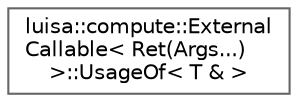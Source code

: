 digraph "类继承关系图"
{
 // LATEX_PDF_SIZE
  bgcolor="transparent";
  edge [fontname=Helvetica,fontsize=10,labelfontname=Helvetica,labelfontsize=10];
  node [fontname=Helvetica,fontsize=10,shape=box,height=0.2,width=0.4];
  rankdir="LR";
  Node0 [id="Node000000",label="luisa::compute::External\lCallable\< Ret(Args...)\l\>::UsageOf\< T & \>",height=0.2,width=0.4,color="grey40", fillcolor="white", style="filled",URL="$structluisa_1_1compute_1_1_external_callable_3_01_ret_07_args_8_8_8_08_4_1_1_usage_of_3_01_t_01_6_01_4.html",tooltip=" "];
}
